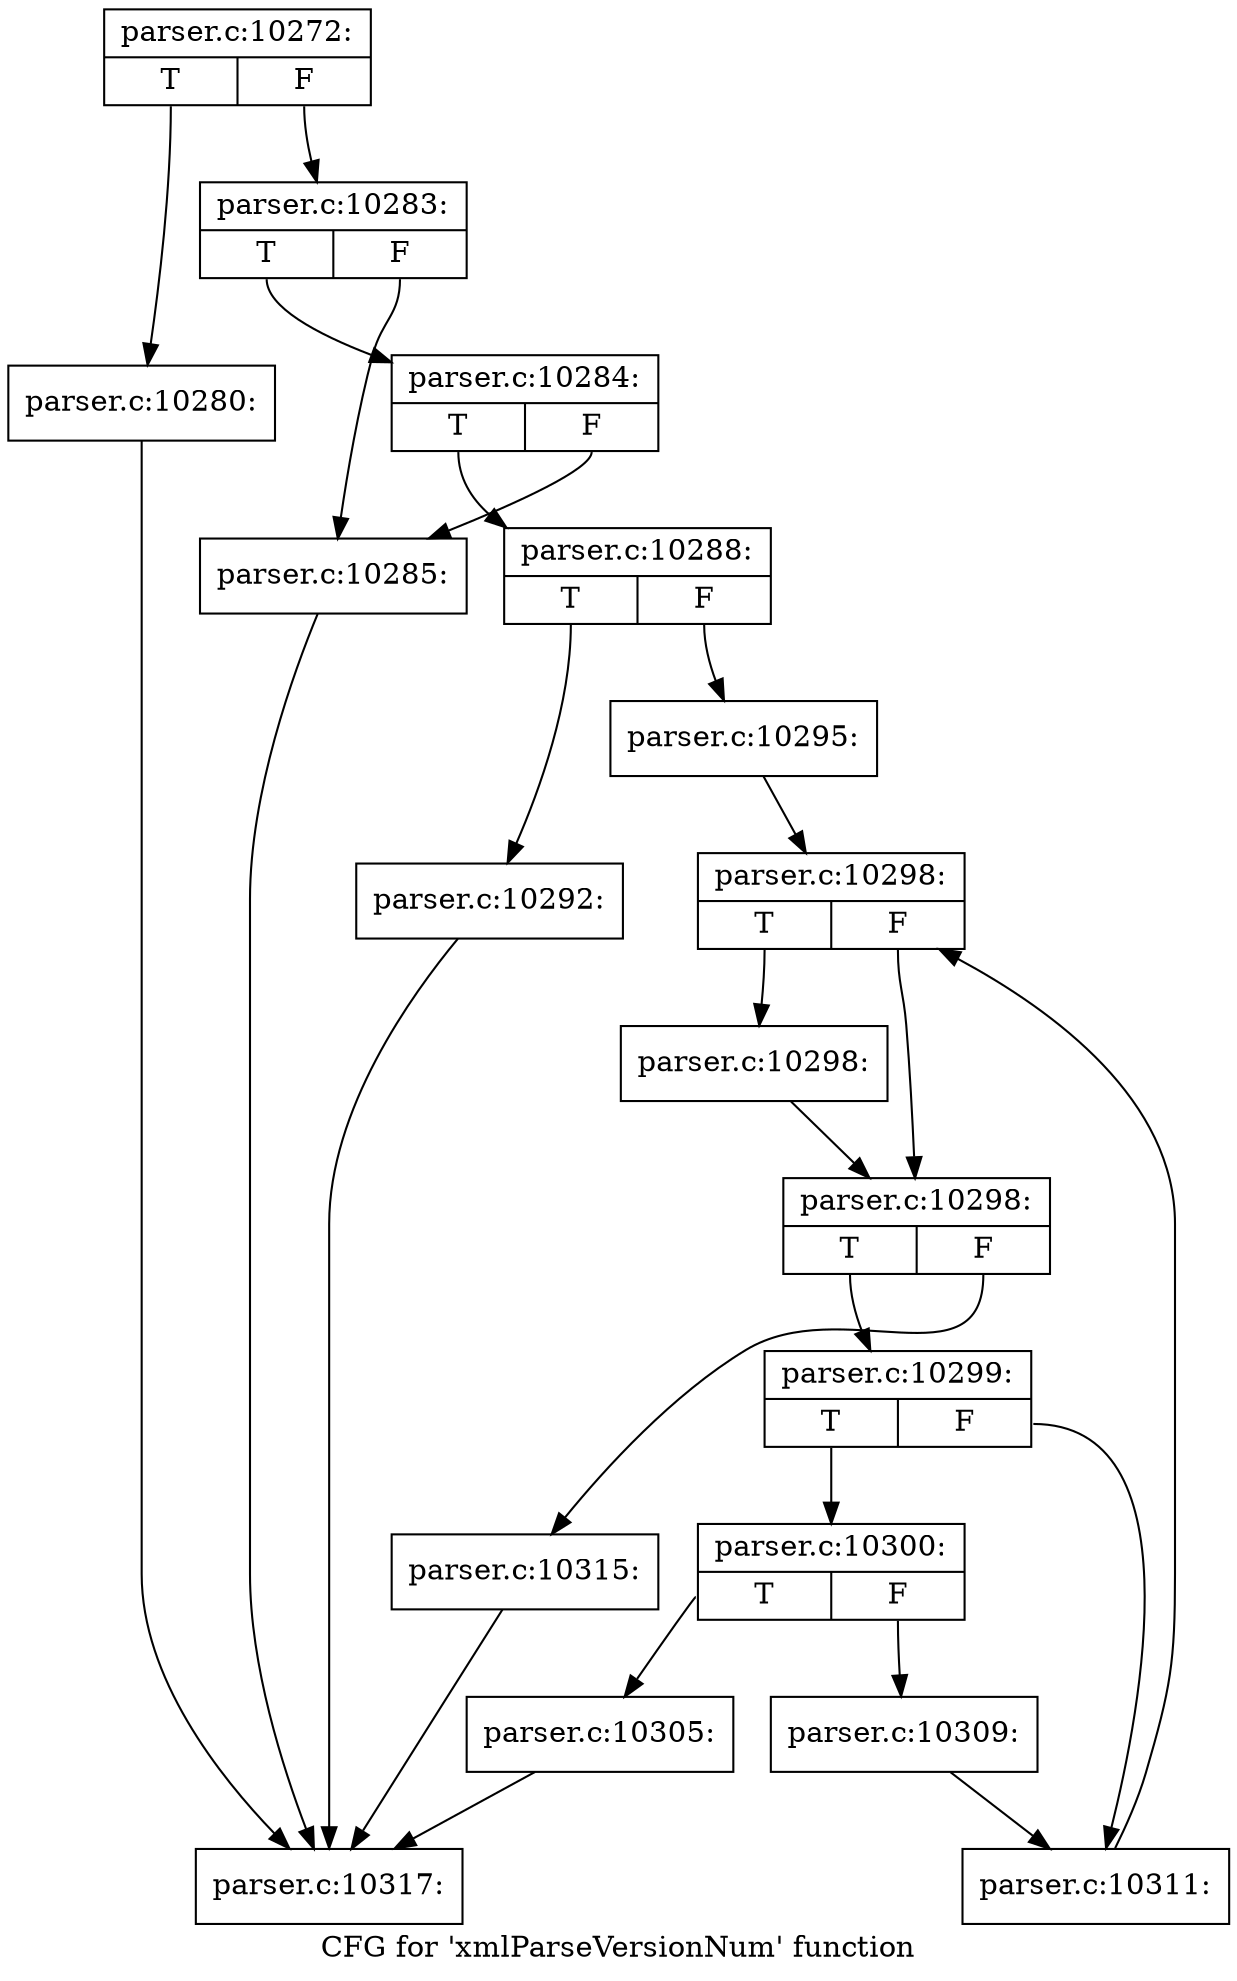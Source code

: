digraph "CFG for 'xmlParseVersionNum' function" {
	label="CFG for 'xmlParseVersionNum' function";

	Node0x5d3aaf0 [shape=record,label="{parser.c:10272:|{<s0>T|<s1>F}}"];
	Node0x5d3aaf0:s0 -> Node0x5d3c140;
	Node0x5d3aaf0:s1 -> Node0x5d3c190;
	Node0x5d3c140 [shape=record,label="{parser.c:10280:}"];
	Node0x5d3c140 -> Node0x5d0d6b0;
	Node0x5d3c190 [shape=record,label="{parser.c:10283:|{<s0>T|<s1>F}}"];
	Node0x5d3c190:s0 -> Node0x5d3ccc0;
	Node0x5d3c190:s1 -> Node0x5d3cc20;
	Node0x5d3ccc0 [shape=record,label="{parser.c:10284:|{<s0>T|<s1>F}}"];
	Node0x5d3ccc0:s0 -> Node0x5d3cc70;
	Node0x5d3ccc0:s1 -> Node0x5d3cc20;
	Node0x5d3cc20 [shape=record,label="{parser.c:10285:}"];
	Node0x5d3cc20 -> Node0x5d0d6b0;
	Node0x5d3cc70 [shape=record,label="{parser.c:10288:|{<s0>T|<s1>F}}"];
	Node0x5d3cc70:s0 -> Node0x5d3e030;
	Node0x5d3cc70:s1 -> Node0x5d3e080;
	Node0x5d3e030 [shape=record,label="{parser.c:10292:}"];
	Node0x5d3e030 -> Node0x5d0d6b0;
	Node0x5d3e080 [shape=record,label="{parser.c:10295:}"];
	Node0x5d3e080 -> Node0x5d3f0c0;
	Node0x5d3f0c0 [shape=record,label="{parser.c:10298:|{<s0>T|<s1>F}}"];
	Node0x5d3f0c0:s0 -> Node0x5d3f3b0;
	Node0x5d3f0c0:s1 -> Node0x5d3f360;
	Node0x5d3f3b0 [shape=record,label="{parser.c:10298:}"];
	Node0x5d3f3b0 -> Node0x5d3f360;
	Node0x5d3f360 [shape=record,label="{parser.c:10298:|{<s0>T|<s1>F}}"];
	Node0x5d3f360:s0 -> Node0x5d3f8d0;
	Node0x5d3f360:s1 -> Node0x5d3f2e0;
	Node0x5d3f8d0 [shape=record,label="{parser.c:10299:|{<s0>T|<s1>F}}"];
	Node0x5d3f8d0:s0 -> Node0x5d3fac0;
	Node0x5d3f8d0:s1 -> Node0x5d3fb10;
	Node0x5d3fac0 [shape=record,label="{parser.c:10300:|{<s0>T|<s1>F}}"];
	Node0x5d3fac0:s0 -> Node0x5d408b0;
	Node0x5d3fac0:s1 -> Node0x5d40900;
	Node0x5d408b0 [shape=record,label="{parser.c:10305:}"];
	Node0x5d408b0 -> Node0x5d0d6b0;
	Node0x5d40900 [shape=record,label="{parser.c:10309:}"];
	Node0x5d40900 -> Node0x5d3fb10;
	Node0x5d3fb10 [shape=record,label="{parser.c:10311:}"];
	Node0x5d3fb10 -> Node0x5d3f0c0;
	Node0x5d3f2e0 [shape=record,label="{parser.c:10315:}"];
	Node0x5d3f2e0 -> Node0x5d0d6b0;
	Node0x5d0d6b0 [shape=record,label="{parser.c:10317:}"];
}

